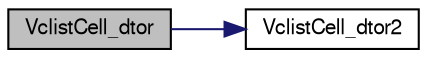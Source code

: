 digraph "VclistCell_dtor"
{
  edge [fontname="FreeSans",fontsize="10",labelfontname="FreeSans",labelfontsize="10"];
  node [fontname="FreeSans",fontsize="10",shape=record];
  rankdir="LR";
  Node1 [label="VclistCell_dtor",height=0.2,width=0.4,color="black", fillcolor="grey75", style="filled" fontcolor="black"];
  Node1 -> Node2 [color="midnightblue",fontsize="10",style="solid",fontname="FreeSans"];
  Node2 [label="VclistCell_dtor2",height=0.2,width=0.4,color="black", fillcolor="white", style="filled",URL="$group___vclist.html#gaf4907b9a0a563c4f03178ddc8b52b63c",tooltip="FORTRAN stub to destroy object."];
}
